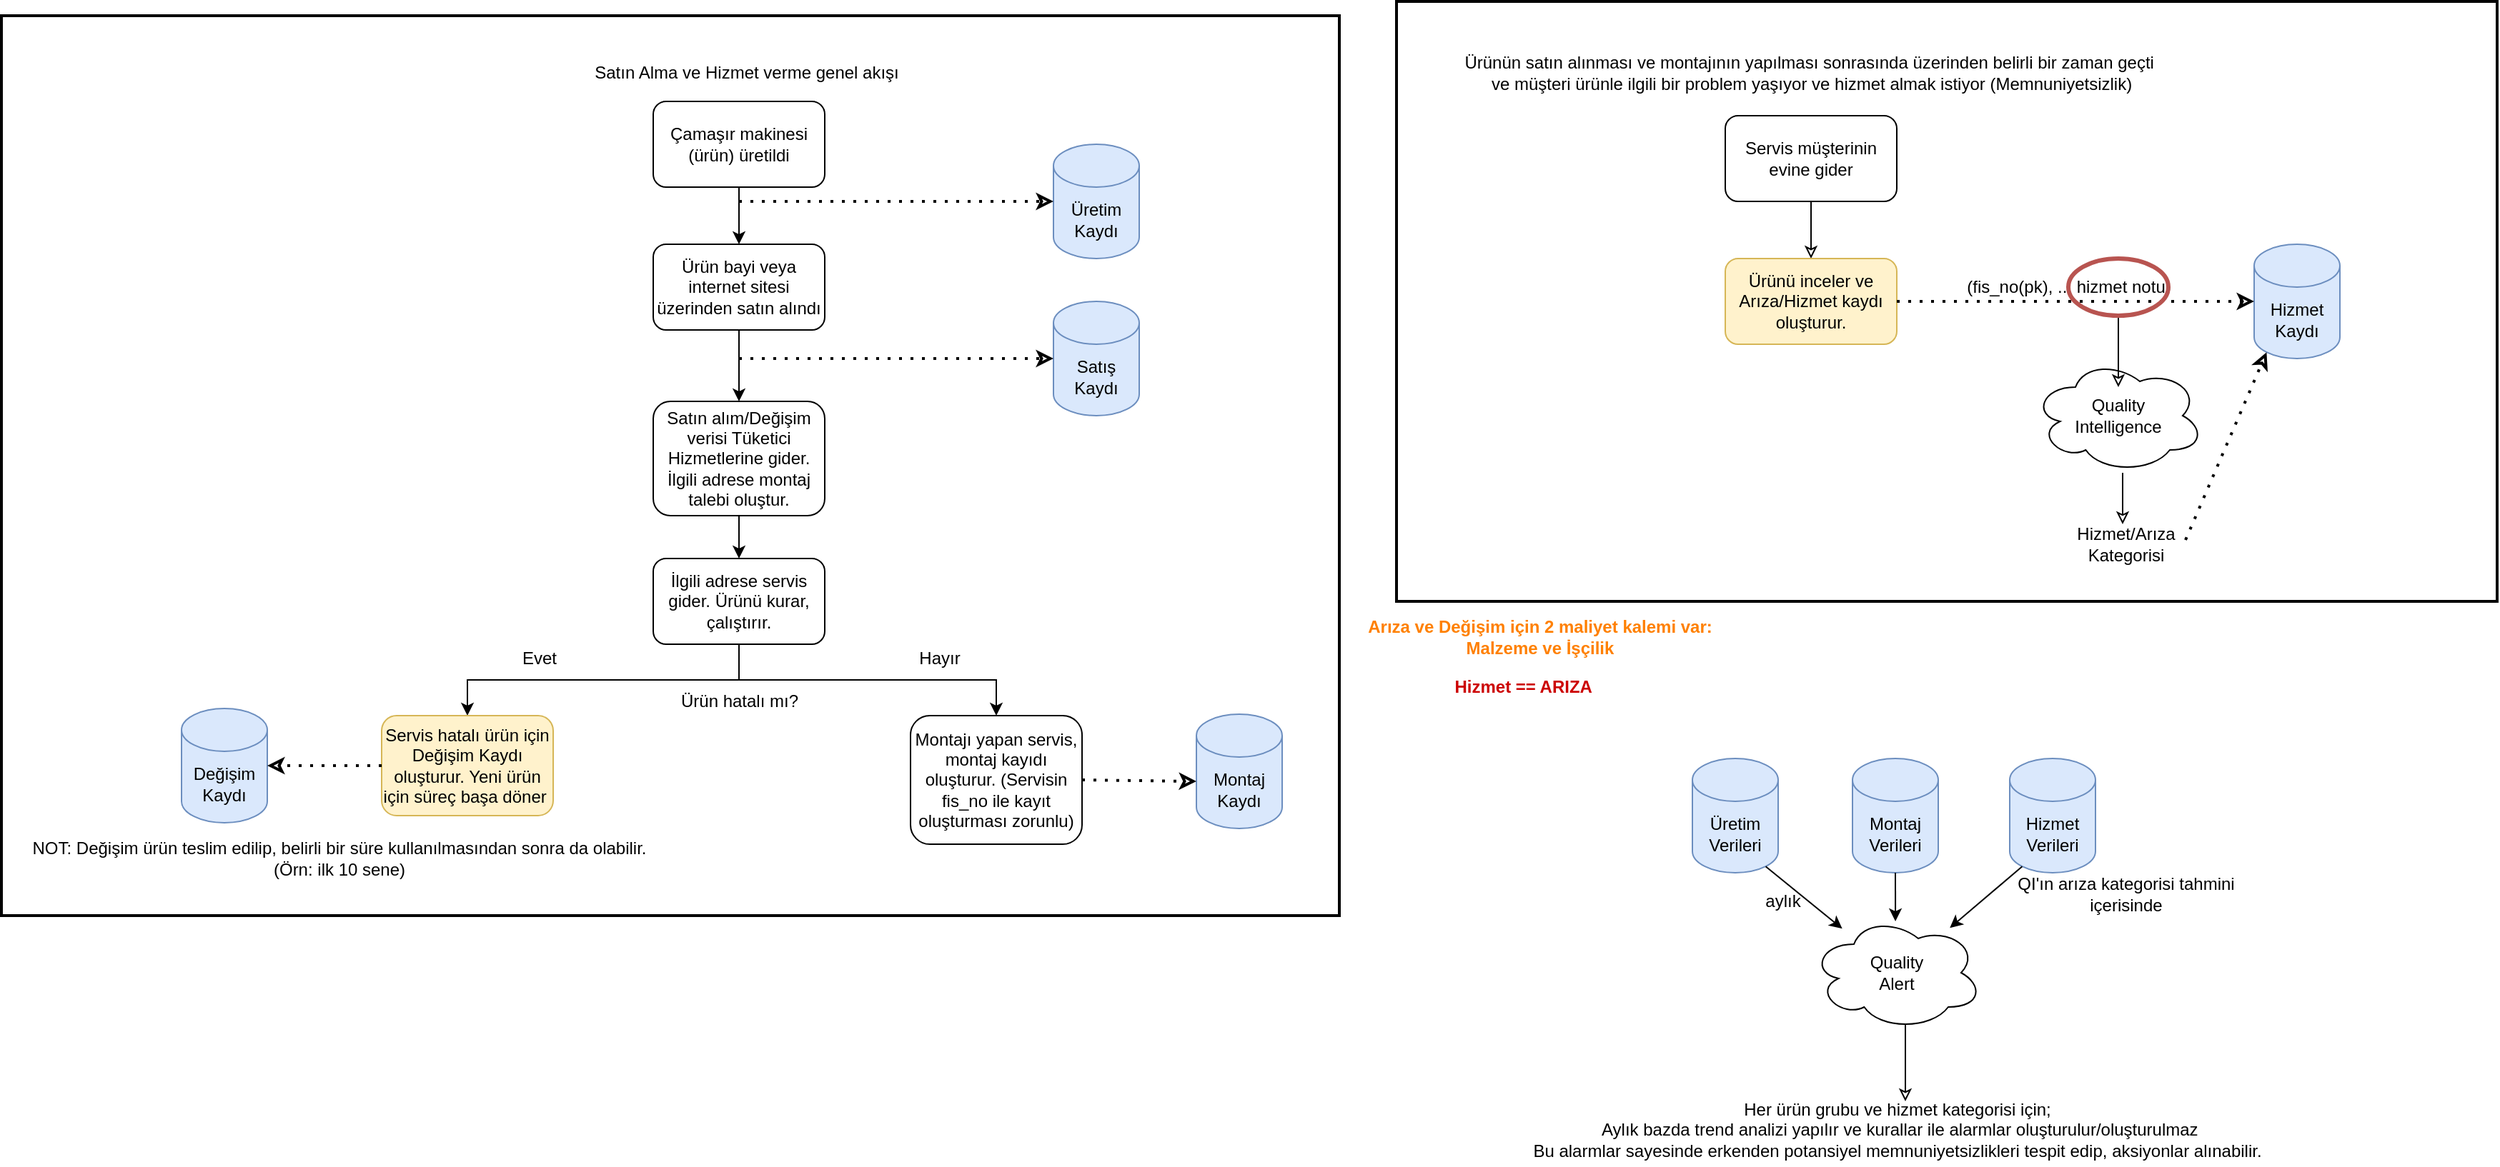 <mxfile version="16.1.2" type="github">
  <diagram id="00T8672XdWEvwJekG5B6" name="Page-1">
    <mxGraphModel dx="2249" dy="1874" grid="1" gridSize="10" guides="1" tooltips="1" connect="1" arrows="1" fold="1" page="1" pageScale="1" pageWidth="827" pageHeight="1169" math="0" shadow="0">
      <root>
        <mxCell id="0" />
        <mxCell id="1" parent="0" />
        <mxCell id="vYqXfZT6JnJgU1GFTuYv-51" value="" style="rounded=0;whiteSpace=wrap;html=1;fontColor=#FF8000;strokeWidth=2;fillColor=none;gradientColor=none;" vertex="1" parent="1">
          <mxGeometry x="-356" width="936" height="630" as="geometry" />
        </mxCell>
        <mxCell id="vYqXfZT6JnJgU1GFTuYv-50" value="" style="rounded=0;whiteSpace=wrap;html=1;fontColor=#FF8000;strokeWidth=2;fillColor=none;gradientColor=none;" vertex="1" parent="1">
          <mxGeometry x="620" y="-10" width="770" height="420" as="geometry" />
        </mxCell>
        <mxCell id="vYqXfZT6JnJgU1GFTuYv-1" value="Satın Alma ve Hizmet verme genel akışı" style="text;html=1;align=center;verticalAlign=middle;resizable=0;points=[];autosize=1;strokeColor=none;fillColor=none;" vertex="1" parent="1">
          <mxGeometry x="50" y="30" width="230" height="20" as="geometry" />
        </mxCell>
        <mxCell id="vYqXfZT6JnJgU1GFTuYv-4" style="edgeStyle=orthogonalEdgeStyle;rounded=0;orthogonalLoop=1;jettySize=auto;html=1;exitX=0.5;exitY=1;exitDx=0;exitDy=0;entryX=0.5;entryY=0;entryDx=0;entryDy=0;" edge="1" parent="1" source="vYqXfZT6JnJgU1GFTuYv-2" target="vYqXfZT6JnJgU1GFTuYv-3">
          <mxGeometry relative="1" as="geometry" />
        </mxCell>
        <mxCell id="vYqXfZT6JnJgU1GFTuYv-2" value="Çamaşır makinesi (ürün) üretildi" style="rounded=1;whiteSpace=wrap;html=1;" vertex="1" parent="1">
          <mxGeometry x="100" y="60" width="120" height="60" as="geometry" />
        </mxCell>
        <mxCell id="vYqXfZT6JnJgU1GFTuYv-14" style="edgeStyle=orthogonalEdgeStyle;rounded=0;orthogonalLoop=1;jettySize=auto;html=1;exitX=0.5;exitY=1;exitDx=0;exitDy=0;" edge="1" parent="1" source="vYqXfZT6JnJgU1GFTuYv-3" target="vYqXfZT6JnJgU1GFTuYv-5">
          <mxGeometry relative="1" as="geometry" />
        </mxCell>
        <mxCell id="vYqXfZT6JnJgU1GFTuYv-3" value="Ürün bayi veya internet sitesi üzerinden satın alındı" style="rounded=1;whiteSpace=wrap;html=1;fillColor=default;gradientColor=none;" vertex="1" parent="1">
          <mxGeometry x="100" y="160" width="120" height="60" as="geometry" />
        </mxCell>
        <mxCell id="vYqXfZT6JnJgU1GFTuYv-15" style="edgeStyle=orthogonalEdgeStyle;rounded=0;orthogonalLoop=1;jettySize=auto;html=1;exitX=0.5;exitY=1;exitDx=0;exitDy=0;" edge="1" parent="1" source="vYqXfZT6JnJgU1GFTuYv-5" target="vYqXfZT6JnJgU1GFTuYv-8">
          <mxGeometry relative="1" as="geometry" />
        </mxCell>
        <mxCell id="vYqXfZT6JnJgU1GFTuYv-5" value="Satın alım/Değişim verisi Tüketici Hizmetlerine gider. İlgili adrese montaj talebi oluştur." style="rounded=1;whiteSpace=wrap;html=1;" vertex="1" parent="1">
          <mxGeometry x="100" y="270" width="120" height="80" as="geometry" />
        </mxCell>
        <mxCell id="vYqXfZT6JnJgU1GFTuYv-16" style="edgeStyle=orthogonalEdgeStyle;rounded=0;orthogonalLoop=1;jettySize=auto;html=1;exitX=0.5;exitY=1;exitDx=0;exitDy=0;entryX=0.5;entryY=0;entryDx=0;entryDy=0;" edge="1" parent="1" source="vYqXfZT6JnJgU1GFTuYv-8" target="vYqXfZT6JnJgU1GFTuYv-10">
          <mxGeometry relative="1" as="geometry" />
        </mxCell>
        <mxCell id="vYqXfZT6JnJgU1GFTuYv-8" value="İlgili adrese servis gider. Ürünü kurar, çalıştırır." style="rounded=1;whiteSpace=wrap;html=1;" vertex="1" parent="1">
          <mxGeometry x="100" y="380" width="120" height="60" as="geometry" />
        </mxCell>
        <mxCell id="vYqXfZT6JnJgU1GFTuYv-10" value="Servis hatalı ürün için Değişim Kaydı oluşturur. Yeni ürün için süreç başa döner&amp;nbsp;" style="rounded=1;whiteSpace=wrap;html=1;fillColor=#fff2cc;strokeColor=#d6b656;" vertex="1" parent="1">
          <mxGeometry x="-90" y="490" width="120" height="70" as="geometry" />
        </mxCell>
        <mxCell id="vYqXfZT6JnJgU1GFTuYv-13" value="Satış Kaydı" style="shape=cylinder3;whiteSpace=wrap;html=1;boundedLbl=1;backgroundOutline=1;size=15;fillColor=#dae8fc;strokeColor=#6c8ebf;" vertex="1" parent="1">
          <mxGeometry x="380" y="200" width="60" height="80" as="geometry" />
        </mxCell>
        <mxCell id="vYqXfZT6JnJgU1GFTuYv-19" value="" style="endArrow=classic;dashed=1;html=1;dashPattern=1 3;strokeWidth=2;rounded=0;endFill=0;entryX=0;entryY=0.5;entryDx=0;entryDy=0;entryPerimeter=0;" edge="1" parent="1" target="vYqXfZT6JnJgU1GFTuYv-13">
          <mxGeometry width="50" height="50" relative="1" as="geometry">
            <mxPoint x="160" y="240" as="sourcePoint" />
            <mxPoint x="440" y="320" as="targetPoint" />
          </mxGeometry>
        </mxCell>
        <mxCell id="vYqXfZT6JnJgU1GFTuYv-20" value="Üretim Kaydı" style="shape=cylinder3;whiteSpace=wrap;html=1;boundedLbl=1;backgroundOutline=1;size=15;fillColor=#dae8fc;strokeColor=#6c8ebf;" vertex="1" parent="1">
          <mxGeometry x="380" y="90" width="60" height="80" as="geometry" />
        </mxCell>
        <mxCell id="vYqXfZT6JnJgU1GFTuYv-21" value="" style="endArrow=classic;dashed=1;html=1;dashPattern=1 3;strokeWidth=2;rounded=0;endFill=0;entryX=0;entryY=0.5;entryDx=0;entryDy=0;entryPerimeter=0;" edge="1" parent="1" target="vYqXfZT6JnJgU1GFTuYv-20">
          <mxGeometry width="50" height="50" relative="1" as="geometry">
            <mxPoint x="160" y="130" as="sourcePoint" />
            <mxPoint x="440" y="210" as="targetPoint" />
          </mxGeometry>
        </mxCell>
        <mxCell id="vYqXfZT6JnJgU1GFTuYv-22" value="Montajı yapan servis, montaj kayıdı oluşturur. (Servisin fis_no ile kayıt oluşturması zorunlu)" style="rounded=1;whiteSpace=wrap;html=1;" vertex="1" parent="1">
          <mxGeometry x="280" y="490" width="120" height="90" as="geometry" />
        </mxCell>
        <mxCell id="vYqXfZT6JnJgU1GFTuYv-24" style="edgeStyle=orthogonalEdgeStyle;rounded=0;orthogonalLoop=1;jettySize=auto;html=1;exitX=0.5;exitY=1;exitDx=0;exitDy=0;" edge="1" parent="1" source="vYqXfZT6JnJgU1GFTuYv-8" target="vYqXfZT6JnJgU1GFTuYv-22">
          <mxGeometry relative="1" as="geometry">
            <mxPoint x="170" y="450" as="sourcePoint" />
            <mxPoint x="-20" y="500" as="targetPoint" />
          </mxGeometry>
        </mxCell>
        <mxCell id="vYqXfZT6JnJgU1GFTuYv-25" value="Ürün hatalı mı?" style="text;html=1;align=center;verticalAlign=middle;resizable=0;points=[];autosize=1;strokeColor=none;fillColor=none;" vertex="1" parent="1">
          <mxGeometry x="110" y="470" width="100" height="20" as="geometry" />
        </mxCell>
        <mxCell id="vYqXfZT6JnJgU1GFTuYv-26" value="Hayır" style="text;html=1;align=center;verticalAlign=middle;resizable=0;points=[];autosize=1;strokeColor=none;fillColor=none;" vertex="1" parent="1">
          <mxGeometry x="280" y="440" width="40" height="20" as="geometry" />
        </mxCell>
        <mxCell id="vYqXfZT6JnJgU1GFTuYv-27" value="Evet" style="text;html=1;align=center;verticalAlign=middle;resizable=0;points=[];autosize=1;strokeColor=none;fillColor=none;" vertex="1" parent="1">
          <mxGeometry y="440" width="40" height="20" as="geometry" />
        </mxCell>
        <mxCell id="vYqXfZT6JnJgU1GFTuYv-29" value="Montaj Kaydı" style="shape=cylinder3;whiteSpace=wrap;html=1;boundedLbl=1;backgroundOutline=1;size=15;fillColor=#dae8fc;strokeColor=#6c8ebf;" vertex="1" parent="1">
          <mxGeometry x="480" y="489" width="60" height="80" as="geometry" />
        </mxCell>
        <mxCell id="vYqXfZT6JnJgU1GFTuYv-30" value="" style="endArrow=classic;dashed=1;html=1;dashPattern=1 3;strokeWidth=2;rounded=0;endFill=0;exitX=1;exitY=0.5;exitDx=0;exitDy=0;entryX=0;entryY=0.588;entryDx=0;entryDy=0;entryPerimeter=0;" edge="1" parent="1" target="vYqXfZT6JnJgU1GFTuYv-29" source="vYqXfZT6JnJgU1GFTuYv-22">
          <mxGeometry width="50" height="50" relative="1" as="geometry">
            <mxPoint x="414" y="540" as="sourcePoint" />
            <mxPoint x="520" y="535" as="targetPoint" />
          </mxGeometry>
        </mxCell>
        <mxCell id="vYqXfZT6JnJgU1GFTuYv-31" value="Değişim Kaydı" style="shape=cylinder3;whiteSpace=wrap;html=1;boundedLbl=1;backgroundOutline=1;size=15;fillColor=#dae8fc;strokeColor=#6c8ebf;" vertex="1" parent="1">
          <mxGeometry x="-230" y="485" width="60" height="80" as="geometry" />
        </mxCell>
        <mxCell id="vYqXfZT6JnJgU1GFTuYv-33" value="" style="endArrow=classic;dashed=1;html=1;dashPattern=1 3;strokeWidth=2;rounded=0;endFill=0;exitX=0;exitY=0.5;exitDx=0;exitDy=0;entryX=1;entryY=0.5;entryDx=0;entryDy=0;entryPerimeter=0;" edge="1" parent="1" source="vYqXfZT6JnJgU1GFTuYv-10" target="vYqXfZT6JnJgU1GFTuYv-31">
          <mxGeometry width="50" height="50" relative="1" as="geometry">
            <mxPoint x="-230" y="550" as="sourcePoint" />
            <mxPoint x="-150" y="552.04" as="targetPoint" />
          </mxGeometry>
        </mxCell>
        <mxCell id="vYqXfZT6JnJgU1GFTuYv-34" value="NOT: Değişim ürün teslim edilip, belirli bir süre kullanılmasından sonra da olabilir. &lt;br&gt;(Örn: ilk 10 sene)" style="text;html=1;align=center;verticalAlign=middle;resizable=0;points=[];autosize=1;strokeColor=none;fillColor=none;" vertex="1" parent="1">
          <mxGeometry x="-345" y="575" width="450" height="30" as="geometry" />
        </mxCell>
        <mxCell id="vYqXfZT6JnJgU1GFTuYv-35" value="Ürünün satın alınması ve montajının yapılması sonrasında üzerinden belirli bir zaman geçti&amp;nbsp;&lt;br&gt;ve müşteri ürünle ilgili bir problem yaşıyor ve hizmet almak istiyor (Memnuniyetsizlik)" style="text;html=1;align=center;verticalAlign=middle;resizable=0;points=[];autosize=1;strokeColor=none;fillColor=none;" vertex="1" parent="1">
          <mxGeometry x="660" y="25" width="500" height="30" as="geometry" />
        </mxCell>
        <mxCell id="vYqXfZT6JnJgU1GFTuYv-38" style="edgeStyle=orthogonalEdgeStyle;rounded=0;orthogonalLoop=1;jettySize=auto;html=1;exitX=0.5;exitY=1;exitDx=0;exitDy=0;entryX=0.5;entryY=0;entryDx=0;entryDy=0;endArrow=classic;endFill=0;" edge="1" parent="1" source="vYqXfZT6JnJgU1GFTuYv-36" target="vYqXfZT6JnJgU1GFTuYv-37">
          <mxGeometry relative="1" as="geometry" />
        </mxCell>
        <mxCell id="vYqXfZT6JnJgU1GFTuYv-36" value="Servis müşterinin evine gider" style="rounded=1;whiteSpace=wrap;html=1;" vertex="1" parent="1">
          <mxGeometry x="850" y="70" width="120" height="60" as="geometry" />
        </mxCell>
        <mxCell id="vYqXfZT6JnJgU1GFTuYv-37" value="Ürünü inceler ve Arıza/Hizmet kaydı oluşturur." style="rounded=1;whiteSpace=wrap;html=1;fillColor=#fff2cc;strokeColor=#d6b656;" vertex="1" parent="1">
          <mxGeometry x="850" y="170" width="120" height="60" as="geometry" />
        </mxCell>
        <mxCell id="vYqXfZT6JnJgU1GFTuYv-39" value="Hizmet Kaydı" style="shape=cylinder3;whiteSpace=wrap;html=1;boundedLbl=1;backgroundOutline=1;size=15;fillColor=#dae8fc;strokeColor=#6c8ebf;" vertex="1" parent="1">
          <mxGeometry x="1220" y="160" width="60" height="80" as="geometry" />
        </mxCell>
        <mxCell id="vYqXfZT6JnJgU1GFTuYv-40" value="" style="endArrow=classic;dashed=1;html=1;dashPattern=1 3;strokeWidth=2;rounded=0;endFill=0;entryX=0;entryY=0.5;entryDx=0;entryDy=0;entryPerimeter=0;exitX=1;exitY=0.5;exitDx=0;exitDy=0;" edge="1" parent="1" target="vYqXfZT6JnJgU1GFTuYv-39" source="vYqXfZT6JnJgU1GFTuYv-37">
          <mxGeometry width="50" height="50" relative="1" as="geometry">
            <mxPoint x="700" y="170" as="sourcePoint" />
            <mxPoint x="1160" y="280" as="targetPoint" />
          </mxGeometry>
        </mxCell>
        <mxCell id="vYqXfZT6JnJgU1GFTuYv-41" value="(fis_no(pk), .., hizmet notu)" style="text;html=1;align=center;verticalAlign=middle;resizable=0;points=[];autosize=1;strokeColor=none;fillColor=none;" vertex="1" parent="1">
          <mxGeometry x="1010" y="180" width="160" height="20" as="geometry" />
        </mxCell>
        <mxCell id="vYqXfZT6JnJgU1GFTuYv-43" value="Quality &lt;br&gt;Intelligence" style="ellipse;shape=cloud;whiteSpace=wrap;html=1;fillColor=default;gradientColor=none;" vertex="1" parent="1">
          <mxGeometry x="1065" y="240" width="120" height="80" as="geometry" />
        </mxCell>
        <mxCell id="vYqXfZT6JnJgU1GFTuYv-45" style="edgeStyle=orthogonalEdgeStyle;rounded=0;orthogonalLoop=1;jettySize=auto;html=1;exitX=0.5;exitY=1;exitDx=0;exitDy=0;entryX=0.5;entryY=0.25;entryDx=0;entryDy=0;entryPerimeter=0;endArrow=classic;endFill=0;" edge="1" parent="1" source="vYqXfZT6JnJgU1GFTuYv-44" target="vYqXfZT6JnJgU1GFTuYv-43">
          <mxGeometry relative="1" as="geometry" />
        </mxCell>
        <mxCell id="vYqXfZT6JnJgU1GFTuYv-44" value="" style="ellipse;whiteSpace=wrap;html=1;fillColor=none;strokeColor=#b85450;strokeWidth=3;" vertex="1" parent="1">
          <mxGeometry x="1090" y="170" width="70" height="40" as="geometry" />
        </mxCell>
        <mxCell id="vYqXfZT6JnJgU1GFTuYv-46" value="Hizmet/Arıza&lt;br&gt;Kategorisi" style="text;html=1;align=center;verticalAlign=middle;resizable=0;points=[];autosize=1;strokeColor=none;fillColor=none;" vertex="1" parent="1">
          <mxGeometry x="1090" y="355" width="80" height="30" as="geometry" />
        </mxCell>
        <mxCell id="vYqXfZT6JnJgU1GFTuYv-47" style="edgeStyle=orthogonalEdgeStyle;rounded=0;orthogonalLoop=1;jettySize=auto;html=1;entryX=0.475;entryY=0.033;entryDx=0;entryDy=0;entryPerimeter=0;endArrow=classic;endFill=0;" edge="1" parent="1" target="vYqXfZT6JnJgU1GFTuYv-46">
          <mxGeometry relative="1" as="geometry">
            <mxPoint x="1128" y="320" as="sourcePoint" />
            <mxPoint x="1135" y="270" as="targetPoint" />
          </mxGeometry>
        </mxCell>
        <mxCell id="vYqXfZT6JnJgU1GFTuYv-48" value="" style="endArrow=classic;dashed=1;html=1;dashPattern=1 3;strokeWidth=2;rounded=0;endFill=0;entryX=0.145;entryY=1;entryDx=0;entryDy=-4.35;entryPerimeter=0;exitX=1.025;exitY=0.4;exitDx=0;exitDy=0;exitPerimeter=0;" edge="1" parent="1" source="vYqXfZT6JnJgU1GFTuYv-46" target="vYqXfZT6JnJgU1GFTuYv-39">
          <mxGeometry width="50" height="50" relative="1" as="geometry">
            <mxPoint x="1230" y="320" as="sourcePoint" />
            <mxPoint x="1480" y="320" as="targetPoint" />
          </mxGeometry>
        </mxCell>
        <mxCell id="vYqXfZT6JnJgU1GFTuYv-49" value="&lt;font color=&quot;#ff8000&quot;&gt;&lt;b&gt;Arıza ve Değişim için 2 maliyet kalemi var:&lt;br&gt;Malzeme ve İşçilik&lt;/b&gt;&lt;/font&gt;" style="text;html=1;align=center;verticalAlign=middle;resizable=0;points=[];autosize=1;strokeColor=none;fillColor=none;" vertex="1" parent="1">
          <mxGeometry x="590" y="420" width="260" height="30" as="geometry" />
        </mxCell>
        <mxCell id="vYqXfZT6JnJgU1GFTuYv-52" value="Üretim Verileri" style="shape=cylinder3;whiteSpace=wrap;html=1;boundedLbl=1;backgroundOutline=1;size=15;fillColor=#dae8fc;strokeColor=#6c8ebf;" vertex="1" parent="1">
          <mxGeometry x="827" y="520" width="60" height="80" as="geometry" />
        </mxCell>
        <mxCell id="vYqXfZT6JnJgU1GFTuYv-53" value="Montaj Verileri" style="shape=cylinder3;whiteSpace=wrap;html=1;boundedLbl=1;backgroundOutline=1;size=15;fillColor=#dae8fc;strokeColor=#6c8ebf;" vertex="1" parent="1">
          <mxGeometry x="939" y="520" width="60" height="80" as="geometry" />
        </mxCell>
        <mxCell id="vYqXfZT6JnJgU1GFTuYv-54" value="Hizmet Verileri" style="shape=cylinder3;whiteSpace=wrap;html=1;boundedLbl=1;backgroundOutline=1;size=15;fillColor=#dae8fc;strokeColor=#6c8ebf;" vertex="1" parent="1">
          <mxGeometry x="1049" y="520" width="60" height="80" as="geometry" />
        </mxCell>
        <mxCell id="vYqXfZT6JnJgU1GFTuYv-62" style="edgeStyle=orthogonalEdgeStyle;rounded=0;orthogonalLoop=1;jettySize=auto;html=1;exitX=0.55;exitY=0.95;exitDx=0;exitDy=0;exitPerimeter=0;fontColor=#000000;endArrow=classic;endFill=0;" edge="1" parent="1" source="vYqXfZT6JnJgU1GFTuYv-55">
          <mxGeometry relative="1" as="geometry">
            <mxPoint x="976" y="760" as="targetPoint" />
          </mxGeometry>
        </mxCell>
        <mxCell id="vYqXfZT6JnJgU1GFTuYv-55" value="Quality &lt;br&gt;Alert" style="ellipse;shape=cloud;whiteSpace=wrap;html=1;fillColor=default;gradientColor=none;" vertex="1" parent="1">
          <mxGeometry x="910" y="630" width="120" height="80" as="geometry" />
        </mxCell>
        <mxCell id="vYqXfZT6JnJgU1GFTuYv-57" value="" style="endArrow=classic;html=1;rounded=0;fontColor=#FF8000;exitX=0.855;exitY=1;exitDx=0;exitDy=-4.35;exitPerimeter=0;" edge="1" parent="1" source="vYqXfZT6JnJgU1GFTuYv-52" target="vYqXfZT6JnJgU1GFTuYv-55">
          <mxGeometry width="50" height="50" relative="1" as="geometry">
            <mxPoint x="880" y="570" as="sourcePoint" />
            <mxPoint x="930" y="520" as="targetPoint" />
          </mxGeometry>
        </mxCell>
        <mxCell id="vYqXfZT6JnJgU1GFTuYv-58" value="" style="endArrow=classic;html=1;rounded=0;fontColor=#FF8000;exitX=0.5;exitY=1;exitDx=0;exitDy=0;exitPerimeter=0;entryX=0.492;entryY=0.05;entryDx=0;entryDy=0;entryPerimeter=0;" edge="1" parent="1" source="vYqXfZT6JnJgU1GFTuYv-53" target="vYqXfZT6JnJgU1GFTuYv-55">
          <mxGeometry width="50" height="50" relative="1" as="geometry">
            <mxPoint x="888.3" y="605.65" as="sourcePoint" />
            <mxPoint x="941.96" y="649.067" as="targetPoint" />
          </mxGeometry>
        </mxCell>
        <mxCell id="vYqXfZT6JnJgU1GFTuYv-59" value="" style="endArrow=classic;html=1;rounded=0;fontColor=#FF8000;exitX=0.145;exitY=1;exitDx=0;exitDy=-4.35;exitPerimeter=0;" edge="1" parent="1" source="vYqXfZT6JnJgU1GFTuYv-54" target="vYqXfZT6JnJgU1GFTuYv-55">
          <mxGeometry width="50" height="50" relative="1" as="geometry">
            <mxPoint x="898.3" y="615.65" as="sourcePoint" />
            <mxPoint x="951.96" y="659.067" as="targetPoint" />
          </mxGeometry>
        </mxCell>
        <mxCell id="vYqXfZT6JnJgU1GFTuYv-60" value="&lt;font color=&quot;#000000&quot;&gt;aylık&lt;/font&gt;" style="text;html=1;align=center;verticalAlign=middle;resizable=0;points=[];autosize=1;strokeColor=none;fillColor=none;fontColor=#FF8000;" vertex="1" parent="1">
          <mxGeometry x="870" y="610" width="40" height="20" as="geometry" />
        </mxCell>
        <mxCell id="vYqXfZT6JnJgU1GFTuYv-61" value="QI&#39;ın arıza kategorisi tahmini&lt;br&gt;içerisinde" style="text;html=1;align=center;verticalAlign=middle;resizable=0;points=[];autosize=1;strokeColor=none;fillColor=none;fontColor=#000000;" vertex="1" parent="1">
          <mxGeometry x="1045" y="600" width="170" height="30" as="geometry" />
        </mxCell>
        <mxCell id="vYqXfZT6JnJgU1GFTuYv-63" value="Her ürün grubu ve hizmet kategorisi için;&lt;br&gt;&amp;nbsp;Aylık bazda trend analizi yapılır ve kurallar ile alarmlar oluşturulur/oluşturulmaz&lt;br&gt;Bu alarmlar sayesinde erkenden potansiyel memnuniyetsizlikleri tespit edip, aksiyonlar alınabilir." style="text;html=1;align=center;verticalAlign=middle;resizable=0;points=[];autosize=1;strokeColor=none;fillColor=none;fontColor=#000000;" vertex="1" parent="1">
          <mxGeometry x="705" y="755" width="530" height="50" as="geometry" />
        </mxCell>
        <mxCell id="vYqXfZT6JnJgU1GFTuYv-64" value="&lt;font color=&quot;#cc0000&quot;&gt;&lt;b&gt;Hizmet == ARIZA&amp;nbsp;&lt;/b&gt;&lt;/font&gt;" style="text;html=1;align=center;verticalAlign=middle;resizable=0;points=[];autosize=1;strokeColor=none;fillColor=none;fontColor=#000000;" vertex="1" parent="1">
          <mxGeometry x="655" y="460" width="110" height="20" as="geometry" />
        </mxCell>
      </root>
    </mxGraphModel>
  </diagram>
</mxfile>
